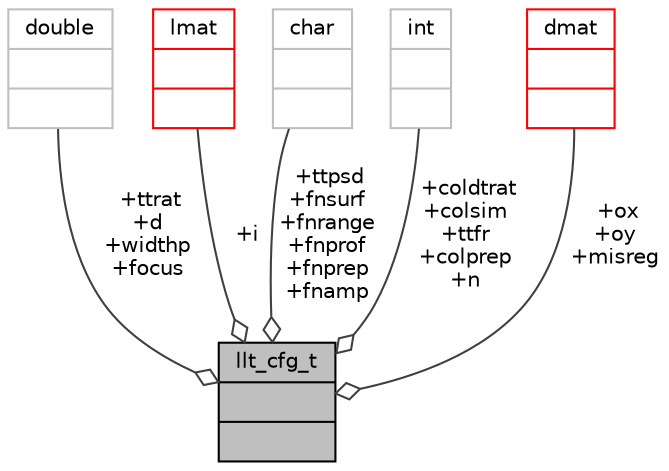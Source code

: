 digraph "llt_cfg_t"
{
 // INTERACTIVE_SVG=YES
  bgcolor="transparent";
  edge [fontname="Helvetica",fontsize="10",labelfontname="Helvetica",labelfontsize="10"];
  node [fontname="Helvetica",fontsize="10",shape=record];
  Node24 [label="{llt_cfg_t\n||}",height=0.2,width=0.4,color="black", fillcolor="grey75", style="filled", fontcolor="black"];
  Node25 -> Node24 [color="grey25",fontsize="10",style="solid",label=" +ttrat\n+d\n+widthp\n+focus" ,arrowhead="odiamond",fontname="Helvetica"];
  Node25 [label="{double\n||}",height=0.2,width=0.4,color="grey75"];
  Node26 -> Node24 [color="grey25",fontsize="10",style="solid",label=" +i" ,arrowhead="odiamond",fontname="Helvetica"];
  Node26 [label="{lmat\n||}",height=0.2,width=0.4,color="red",URL="$type_8h.html#structlmat"];
  Node28 -> Node24 [color="grey25",fontsize="10",style="solid",label=" +ttpsd\n+fnsurf\n+fnrange\n+fnprof\n+fnprep\n+fnamp" ,arrowhead="odiamond",fontname="Helvetica"];
  Node28 [label="{char\n||}",height=0.2,width=0.4,color="grey75"];
  Node29 -> Node24 [color="grey25",fontsize="10",style="solid",label=" +coldtrat\n+colsim\n+ttfr\n+colprep\n+n" ,arrowhead="odiamond",fontname="Helvetica"];
  Node29 [label="{int\n||}",height=0.2,width=0.4,color="grey75"];
  Node30 -> Node24 [color="grey25",fontsize="10",style="solid",label=" +ox\n+oy\n+misreg" ,arrowhead="odiamond",fontname="Helvetica"];
  Node30 [label="{dmat\n||}",height=0.2,width=0.4,color="red",URL="$type_8h.html#structdmat"];
}
